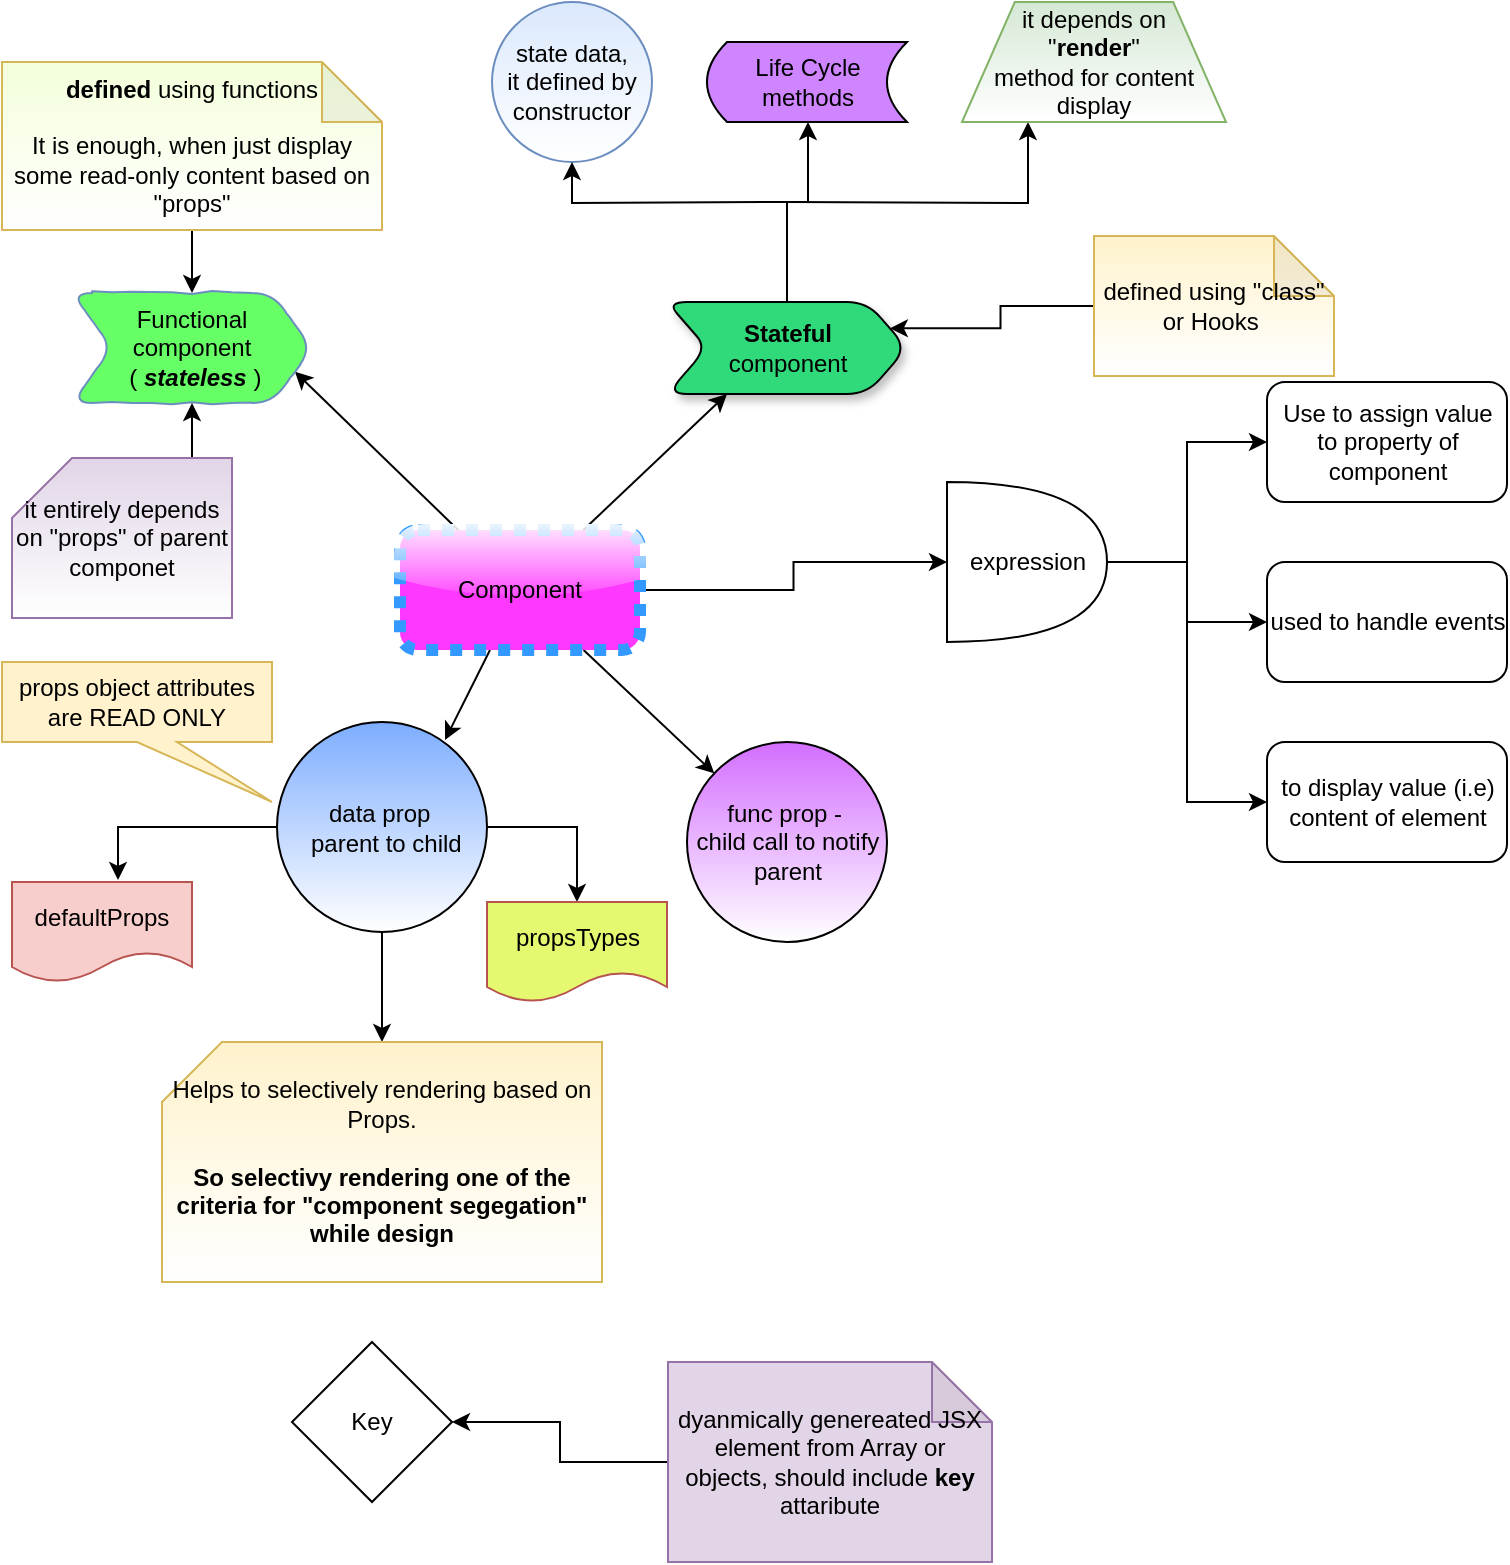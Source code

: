 <mxfile version="11.3.0" type="device" pages="1"><diagram id="Ktogksre-KiwWOPw3EM4" name="Page-1"><mxGraphModel dx="854" dy="496" grid="1" gridSize="10" guides="1" tooltips="1" connect="1" arrows="1" fold="1" page="1" pageScale="1" pageWidth="850" pageHeight="1100" math="0" shadow="0"><root><mxCell id="0"/><mxCell id="1" parent="0"/><mxCell id="pl8v-mGqc_6PKp38HcgN-1" value="state data,&lt;br&gt;it defined by constructor" style="ellipse;whiteSpace=wrap;html=1;aspect=fixed;fillColor=#dae8fc;strokeColor=#6c8ebf;gradientColor=#ffffff;" parent="1" vertex="1"><mxGeometry x="270" y="20" width="80" height="80" as="geometry"/></mxCell><mxCell id="5iVcOwG-8B1WMqtXSWvw-2" style="edgeStyle=orthogonalEdgeStyle;rounded=0;orthogonalLoop=1;jettySize=auto;html=1;" parent="1" source="pl8v-mGqc_6PKp38HcgN-2" target="5iVcOwG-8B1WMqtXSWvw-1" edge="1"><mxGeometry relative="1" as="geometry"/></mxCell><mxCell id="j0hvXxkAfflyuHD-HgyG-4" style="edgeStyle=orthogonalEdgeStyle;rounded=0;orthogonalLoop=1;jettySize=auto;html=1;entryX=0.589;entryY=-0.02;entryDx=0;entryDy=0;entryPerimeter=0;" parent="1" source="pl8v-mGqc_6PKp38HcgN-2" target="j0hvXxkAfflyuHD-HgyG-3" edge="1"><mxGeometry relative="1" as="geometry"/></mxCell><mxCell id="j0hvXxkAfflyuHD-HgyG-6" style="edgeStyle=orthogonalEdgeStyle;rounded=0;orthogonalLoop=1;jettySize=auto;html=1;entryX=0.5;entryY=0;entryDx=0;entryDy=0;exitX=1;exitY=0.5;exitDx=0;exitDy=0;" parent="1" source="pl8v-mGqc_6PKp38HcgN-2" target="j0hvXxkAfflyuHD-HgyG-5" edge="1"><mxGeometry relative="1" as="geometry"/></mxCell><mxCell id="pl8v-mGqc_6PKp38HcgN-2" value="data prop&amp;nbsp;&lt;br&gt;&amp;nbsp;parent to child" style="ellipse;whiteSpace=wrap;html=1;aspect=fixed;fillColor=#7DADFF;gradientColor=#ffffff;" parent="1" vertex="1"><mxGeometry x="162.5" y="380" width="105" height="105" as="geometry"/></mxCell><mxCell id="pl8v-mGqc_6PKp38HcgN-3" value="Key" style="rhombus;whiteSpace=wrap;html=1;" parent="1" vertex="1"><mxGeometry x="170" y="690" width="80" height="80" as="geometry"/></mxCell><mxCell id="65SCovjVtblWCUPB5uOe-4" style="edgeStyle=none;rounded=0;orthogonalLoop=1;jettySize=auto;html=1;entryX=0.25;entryY=1;entryDx=0;entryDy=0;" parent="1" source="pl8v-mGqc_6PKp38HcgN-4" target="65SCovjVtblWCUPB5uOe-2" edge="1"><mxGeometry relative="1" as="geometry"/></mxCell><mxCell id="65SCovjVtblWCUPB5uOe-6" style="edgeStyle=none;rounded=0;orthogonalLoop=1;jettySize=auto;html=1;entryX=1;entryY=0.75;entryDx=0;entryDy=0;" parent="1" source="pl8v-mGqc_6PKp38HcgN-4" target="65SCovjVtblWCUPB5uOe-1" edge="1"><mxGeometry relative="1" as="geometry"/></mxCell><mxCell id="65SCovjVtblWCUPB5uOe-9" style="edgeStyle=none;rounded=0;orthogonalLoop=1;jettySize=auto;html=1;entryX=0.8;entryY=0.086;entryDx=0;entryDy=0;entryPerimeter=0;" parent="1" source="pl8v-mGqc_6PKp38HcgN-4" target="pl8v-mGqc_6PKp38HcgN-2" edge="1"><mxGeometry relative="1" as="geometry"/></mxCell><mxCell id="65SCovjVtblWCUPB5uOe-10" style="edgeStyle=none;rounded=0;orthogonalLoop=1;jettySize=auto;html=1;" parent="1" source="pl8v-mGqc_6PKp38HcgN-4" target="pl8v-mGqc_6PKp38HcgN-5" edge="1"><mxGeometry relative="1" as="geometry"/></mxCell><mxCell id="j0hvXxkAfflyuHD-HgyG-2" style="edgeStyle=orthogonalEdgeStyle;rounded=0;orthogonalLoop=1;jettySize=auto;html=1;entryX=0;entryY=0.5;entryDx=0;entryDy=0;entryPerimeter=0;" parent="1" source="pl8v-mGqc_6PKp38HcgN-4" target="JjITcSlq7UmoMrpwfufr-1" edge="1"><mxGeometry relative="1" as="geometry"/></mxCell><mxCell id="pl8v-mGqc_6PKp38HcgN-4" value="Component" style="rounded=1;whiteSpace=wrap;html=1;fillColor=#FF38FF;strokeWidth=6;strokeColor=#3399FF;dashed=1;dashPattern=1 1;glass=1;" parent="1" vertex="1"><mxGeometry x="224" y="284" width="120" height="60" as="geometry"/></mxCell><mxCell id="pl8v-mGqc_6PKp38HcgN-5" value="func prop -&amp;nbsp;&lt;br&gt;child call to notify parent" style="ellipse;whiteSpace=wrap;html=1;aspect=fixed;fillColor=#D36EFF;gradientColor=#ffffff;" parent="1" vertex="1"><mxGeometry x="367.5" y="390" width="100" height="100" as="geometry"/></mxCell><mxCell id="74AZgM8SUv6uIovcjsY1-1" value="Life Cycle methods" style="shape=dataStorage;whiteSpace=wrap;html=1;fillColor=#CE85FF;" parent="1" vertex="1"><mxGeometry x="377.5" y="40" width="100" height="40" as="geometry"/></mxCell><mxCell id="JjITcSlq7UmoMrpwfufr-4" style="edgeStyle=orthogonalEdgeStyle;rounded=0;orthogonalLoop=1;jettySize=auto;html=1;entryX=0;entryY=0.5;entryDx=0;entryDy=0;" parent="1" source="JjITcSlq7UmoMrpwfufr-1" target="JjITcSlq7UmoMrpwfufr-2" edge="1"><mxGeometry relative="1" as="geometry"/></mxCell><mxCell id="JjITcSlq7UmoMrpwfufr-5" style="edgeStyle=orthogonalEdgeStyle;rounded=0;orthogonalLoop=1;jettySize=auto;html=1;entryX=0;entryY=0.5;entryDx=0;entryDy=0;" parent="1" source="JjITcSlq7UmoMrpwfufr-1" target="JjITcSlq7UmoMrpwfufr-3" edge="1"><mxGeometry relative="1" as="geometry"/></mxCell><mxCell id="JjITcSlq7UmoMrpwfufr-7" style="edgeStyle=orthogonalEdgeStyle;rounded=0;orthogonalLoop=1;jettySize=auto;html=1;entryX=0;entryY=0.5;entryDx=0;entryDy=0;" parent="1" source="JjITcSlq7UmoMrpwfufr-1" target="JjITcSlq7UmoMrpwfufr-6" edge="1"><mxGeometry relative="1" as="geometry"/></mxCell><mxCell id="JjITcSlq7UmoMrpwfufr-1" value="expression" style="shape=or;whiteSpace=wrap;html=1;" parent="1" vertex="1"><mxGeometry x="497.5" y="260" width="80" height="80" as="geometry"/></mxCell><mxCell id="JjITcSlq7UmoMrpwfufr-2" value="Use to assign value to property of component" style="rounded=1;whiteSpace=wrap;html=1;" parent="1" vertex="1"><mxGeometry x="657.5" y="210" width="120" height="60" as="geometry"/></mxCell><mxCell id="JjITcSlq7UmoMrpwfufr-3" value="used to handle events" style="rounded=1;whiteSpace=wrap;html=1;" parent="1" vertex="1"><mxGeometry x="657.5" y="300" width="120" height="60" as="geometry"/></mxCell><mxCell id="JjITcSlq7UmoMrpwfufr-6" value="to display value (i.e) content of element" style="rounded=1;whiteSpace=wrap;html=1;" parent="1" vertex="1"><mxGeometry x="657.5" y="390" width="120" height="60" as="geometry"/></mxCell><mxCell id="65SCovjVtblWCUPB5uOe-1" value="Functional component&lt;br&gt;&amp;nbsp;( &lt;b&gt;&lt;i&gt;stateless &lt;/i&gt;&lt;/b&gt;)" style="shape=step;perimeter=stepPerimeter;whiteSpace=wrap;html=1;fixedSize=1;fillColor=#66FF66;strokeColor=#6c8ebf;rounded=1;comic=1;" parent="1" vertex="1"><mxGeometry x="60" y="165.5" width="120" height="55" as="geometry"/></mxCell><mxCell id="5iVcOwG-8B1WMqtXSWvw-6" style="edgeStyle=orthogonalEdgeStyle;rounded=0;orthogonalLoop=1;jettySize=auto;html=1;" parent="1" target="pl8v-mGqc_6PKp38HcgN-1" edge="1"><mxGeometry relative="1" as="geometry"><mxPoint x="418" y="120" as="sourcePoint"/></mxGeometry></mxCell><mxCell id="5iVcOwG-8B1WMqtXSWvw-7" style="edgeStyle=orthogonalEdgeStyle;rounded=0;orthogonalLoop=1;jettySize=auto;html=1;" parent="1" source="65SCovjVtblWCUPB5uOe-2" target="74AZgM8SUv6uIovcjsY1-1" edge="1"><mxGeometry relative="1" as="geometry"><Array as="points"><mxPoint x="418" y="120"/><mxPoint x="428" y="120"/></Array></mxGeometry></mxCell><mxCell id="mR7E5A2z_ZxTofG7t1bK-5" style="edgeStyle=orthogonalEdgeStyle;rounded=0;orthogonalLoop=1;jettySize=auto;html=1;entryX=0.25;entryY=1;entryDx=0;entryDy=0;" parent="1" target="mR7E5A2z_ZxTofG7t1bK-4" edge="1"><mxGeometry relative="1" as="geometry"><mxPoint x="418" y="120" as="sourcePoint"/></mxGeometry></mxCell><mxCell id="65SCovjVtblWCUPB5uOe-2" value="&lt;b&gt;Stateful&lt;/b&gt;&lt;br&gt;component" style="shape=step;perimeter=stepPerimeter;whiteSpace=wrap;html=1;fixedSize=1;fillColor=#30D979;rounded=1;shadow=1;" parent="1" vertex="1"><mxGeometry x="357.5" y="170" width="120" height="46" as="geometry"/></mxCell><mxCell id="5iVcOwG-8B1WMqtXSWvw-1" value="Helps to selectively rendering based on Props.&lt;br&gt;&lt;br&gt;&lt;b&gt;So selectivy rendering one of the criteria for &quot;component segegation&quot; while design&lt;/b&gt;" style="shape=card;whiteSpace=wrap;html=1;fillColor=#fff2cc;strokeColor=#d6b656;gradientColor=#ffffff;" parent="1" vertex="1"><mxGeometry x="105" y="540" width="220" height="120" as="geometry"/></mxCell><mxCell id="5iVcOwG-8B1WMqtXSWvw-5" style="edgeStyle=orthogonalEdgeStyle;rounded=0;orthogonalLoop=1;jettySize=auto;html=1;entryX=0.5;entryY=0;entryDx=0;entryDy=0;" parent="1" source="5iVcOwG-8B1WMqtXSWvw-4" target="65SCovjVtblWCUPB5uOe-1" edge="1"><mxGeometry relative="1" as="geometry"/></mxCell><mxCell id="5iVcOwG-8B1WMqtXSWvw-4" value="&lt;span style=&quot;white-space: normal&quot;&gt;&lt;b&gt;defined &lt;/b&gt;using functions&lt;br&gt;&lt;br&gt;It is enough, when just display some read-only content based on &quot;props&quot;&lt;br&gt;&lt;/span&gt;" style="shape=note;whiteSpace=wrap;html=1;backgroundOutline=1;darkOpacity=0.05;fillColor=#F3FFDB;strokeColor=#d6b656;gradientColor=#ffffff;" parent="1" vertex="1"><mxGeometry x="25" y="50" width="190" height="84" as="geometry"/></mxCell><mxCell id="j0hvXxkAfflyuHD-HgyG-1" value="props object attributes are READ ONLY" style="shape=callout;whiteSpace=wrap;html=1;perimeter=calloutPerimeter;position2=1;fillColor=#fff2cc;strokeColor=#d6b656;" parent="1" vertex="1"><mxGeometry x="25" y="350" width="135" height="70" as="geometry"/></mxCell><mxCell id="j0hvXxkAfflyuHD-HgyG-3" value="defaultProps" style="shape=document;whiteSpace=wrap;html=1;boundedLbl=1;fillColor=#f8cecc;strokeColor=#b85450;" parent="1" vertex="1"><mxGeometry x="30" y="460" width="90" height="50" as="geometry"/></mxCell><mxCell id="j0hvXxkAfflyuHD-HgyG-5" value="propsTypes" style="shape=document;whiteSpace=wrap;html=1;boundedLbl=1;fillColor=#E6F870;strokeColor=#b85450;" parent="1" vertex="1"><mxGeometry x="267.5" y="470" width="90" height="50" as="geometry"/></mxCell><mxCell id="j0hvXxkAfflyuHD-HgyG-8" style="edgeStyle=orthogonalEdgeStyle;rounded=0;orthogonalLoop=1;jettySize=auto;html=1;entryX=1;entryY=0.25;entryDx=0;entryDy=0;" parent="1" source="j0hvXxkAfflyuHD-HgyG-7" target="65SCovjVtblWCUPB5uOe-2" edge="1"><mxGeometry relative="1" as="geometry"/></mxCell><mxCell id="j0hvXxkAfflyuHD-HgyG-7" value="defined using &quot;class&quot; or Hooks&amp;nbsp;" style="shape=note;whiteSpace=wrap;html=1;backgroundOutline=1;darkOpacity=0.05;fillColor=#fff2cc;strokeColor=#d6b656;gradientColor=#ffffff;" parent="1" vertex="1"><mxGeometry x="571" y="137" width="120" height="70" as="geometry"/></mxCell><mxCell id="mR7E5A2z_ZxTofG7t1bK-3" style="edgeStyle=orthogonalEdgeStyle;rounded=0;orthogonalLoop=1;jettySize=auto;html=1;exitX=0;exitY=0;exitDx=70;exitDy=0;exitPerimeter=0;entryX=0.5;entryY=1;entryDx=0;entryDy=0;" parent="1" source="mR7E5A2z_ZxTofG7t1bK-1" target="65SCovjVtblWCUPB5uOe-1" edge="1"><mxGeometry relative="1" as="geometry"/></mxCell><mxCell id="mR7E5A2z_ZxTofG7t1bK-1" value="it entirely depends on &quot;props&quot; of parent componet" style="shape=card;whiteSpace=wrap;html=1;fillColor=#e1d5e7;strokeColor=#9673a6;gradientColor=#ffffff;" parent="1" vertex="1"><mxGeometry x="30" y="248" width="110" height="80" as="geometry"/></mxCell><mxCell id="mR7E5A2z_ZxTofG7t1bK-4" value="it depends on &lt;br&gt;&quot;&lt;b&gt;render&lt;/b&gt;&quot; &lt;br&gt;method for content display" style="shape=trapezoid;perimeter=trapezoidPerimeter;whiteSpace=wrap;html=1;fillColor=#d5e8d4;strokeColor=#82b366;gradientColor=#ffffff;" parent="1" vertex="1"><mxGeometry x="505" y="20" width="132" height="60" as="geometry"/></mxCell><mxCell id="mR7E5A2z_ZxTofG7t1bK-8" style="edgeStyle=orthogonalEdgeStyle;rounded=0;orthogonalLoop=1;jettySize=auto;html=1;entryX=1;entryY=0.5;entryDx=0;entryDy=0;" parent="1" source="mR7E5A2z_ZxTofG7t1bK-7" target="pl8v-mGqc_6PKp38HcgN-3" edge="1"><mxGeometry relative="1" as="geometry"/></mxCell><mxCell id="mR7E5A2z_ZxTofG7t1bK-7" value="dyanmically genereated JSX element from Array or objects, should include &lt;b&gt;key &lt;/b&gt;attaribute" style="shape=note;whiteSpace=wrap;html=1;backgroundOutline=1;darkOpacity=0.05;fillColor=#e1d5e7;strokeColor=#9673a6;" parent="1" vertex="1"><mxGeometry x="358" y="700" width="162" height="100" as="geometry"/></mxCell></root></mxGraphModel></diagram></mxfile>